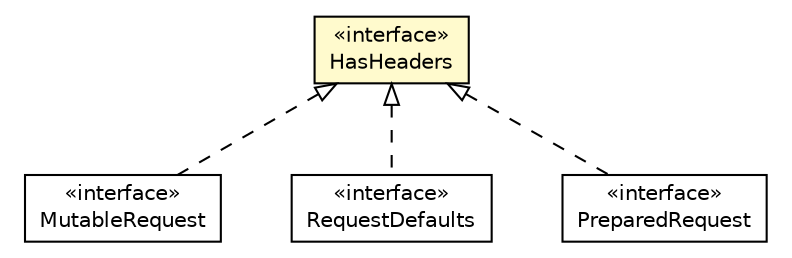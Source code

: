 #!/usr/local/bin/dot
#
# Class diagram 
# Generated by UMLGraph version R5_6-24-gf6e263 (http://www.umlgraph.org/)
#

digraph G {
	edge [fontname="Helvetica",fontsize=10,labelfontname="Helvetica",labelfontsize=10];
	node [fontname="Helvetica",fontsize=10,shape=plaintext];
	nodesep=0.25;
	ranksep=0.5;
	// io.reinert.requestor.MutableRequest
	c11216 [label=<<table title="io.reinert.requestor.MutableRequest" border="0" cellborder="1" cellspacing="0" cellpadding="2" port="p" href="./MutableRequest.html">
		<tr><td><table border="0" cellspacing="0" cellpadding="1">
<tr><td align="center" balign="center"> &#171;interface&#187; </td></tr>
<tr><td align="center" balign="center"> MutableRequest </td></tr>
		</table></td></tr>
		</table>>, URL="./MutableRequest.html", fontname="Helvetica", fontcolor="black", fontsize=10.0];
	// io.reinert.requestor.HasHeaders
	c11243 [label=<<table title="io.reinert.requestor.HasHeaders" border="0" cellborder="1" cellspacing="0" cellpadding="2" port="p" bgcolor="lemonChiffon" href="./HasHeaders.html">
		<tr><td><table border="0" cellspacing="0" cellpadding="1">
<tr><td align="center" balign="center"> &#171;interface&#187; </td></tr>
<tr><td align="center" balign="center"> HasHeaders </td></tr>
		</table></td></tr>
		</table>>, URL="./HasHeaders.html", fontname="Helvetica", fontcolor="black", fontsize=10.0];
	// io.reinert.requestor.RequestDefaults
	c11258 [label=<<table title="io.reinert.requestor.RequestDefaults" border="0" cellborder="1" cellspacing="0" cellpadding="2" port="p" href="./RequestDefaults.html">
		<tr><td><table border="0" cellspacing="0" cellpadding="1">
<tr><td align="center" balign="center"> &#171;interface&#187; </td></tr>
<tr><td align="center" balign="center"> RequestDefaults </td></tr>
		</table></td></tr>
		</table>>, URL="./RequestDefaults.html", fontname="Helvetica", fontcolor="black", fontsize=10.0];
	// io.reinert.requestor.PreparedRequest
	c11268 [label=<<table title="io.reinert.requestor.PreparedRequest" border="0" cellborder="1" cellspacing="0" cellpadding="2" port="p" href="./PreparedRequest.html">
		<tr><td><table border="0" cellspacing="0" cellpadding="1">
<tr><td align="center" balign="center"> &#171;interface&#187; </td></tr>
<tr><td align="center" balign="center"> PreparedRequest </td></tr>
		</table></td></tr>
		</table>>, URL="./PreparedRequest.html", fontname="Helvetica", fontcolor="black", fontsize=10.0];
	//io.reinert.requestor.MutableRequest implements io.reinert.requestor.HasHeaders
	c11243:p -> c11216:p [dir=back,arrowtail=empty,style=dashed];
	//io.reinert.requestor.RequestDefaults implements io.reinert.requestor.HasHeaders
	c11243:p -> c11258:p [dir=back,arrowtail=empty,style=dashed];
	//io.reinert.requestor.PreparedRequest implements io.reinert.requestor.HasHeaders
	c11243:p -> c11268:p [dir=back,arrowtail=empty,style=dashed];
}

